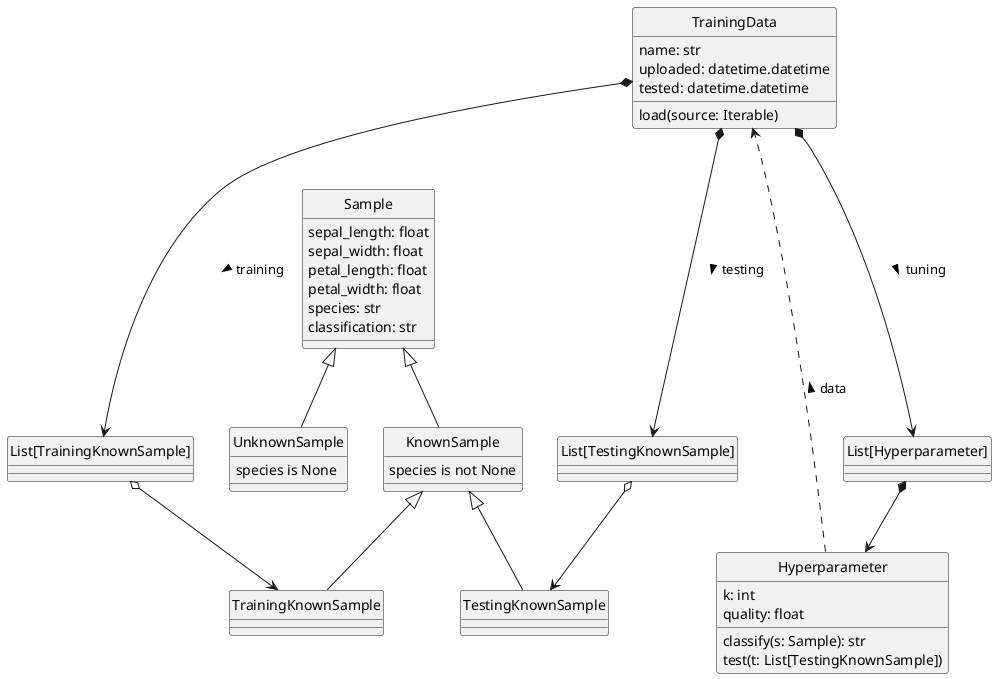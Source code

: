 @startuml
'figure 3: Sample State Transitions'
skinparam monochrome true
skinparam handwritten false
hide class circle
skinparam shadowing false

class TrainingData {
    name: str
    uploaded: datetime.datetime
    tested: datetime.datetime
    load(source: Iterable)
}
class Sample {
    sepal_length: float
    sepal_width: float
    petal_length: float
    petal_width: float
    species: str
    classification: str
}
class KnownSample {
    species is not None
}
class UnknownSample {
    species is None
}
class Hyperparameter {
    k: int
    quality: float
    classify(s: Sample): str
    test(t: List[TestingKnownSample])
}
class "List[TestingKnownSample]"
class "List[TrainingKnownSample]"
class "List[Hyperparameter]"
TrainingData *---> "List[TrainingKnownSample]" : training >
TrainingData *---> "List[TestingKnownSample]" : testing >
TrainingData *---> "List[Hyperparameter]" : tuning >
"List[TrainingKnownSample]" o--> TrainingKnownSample
"List[TestingKnownSample]" o--> TestingKnownSample
"List[Hyperparameter]" *--> Hyperparameter
Sample <|-- KnownSample
KnownSample <|-- TestingKnownSample
KnownSample <|-- TrainingKnownSample
Sample <|-- UnknownSample
Hyperparameter ...> TrainingData : data >
@enduml
